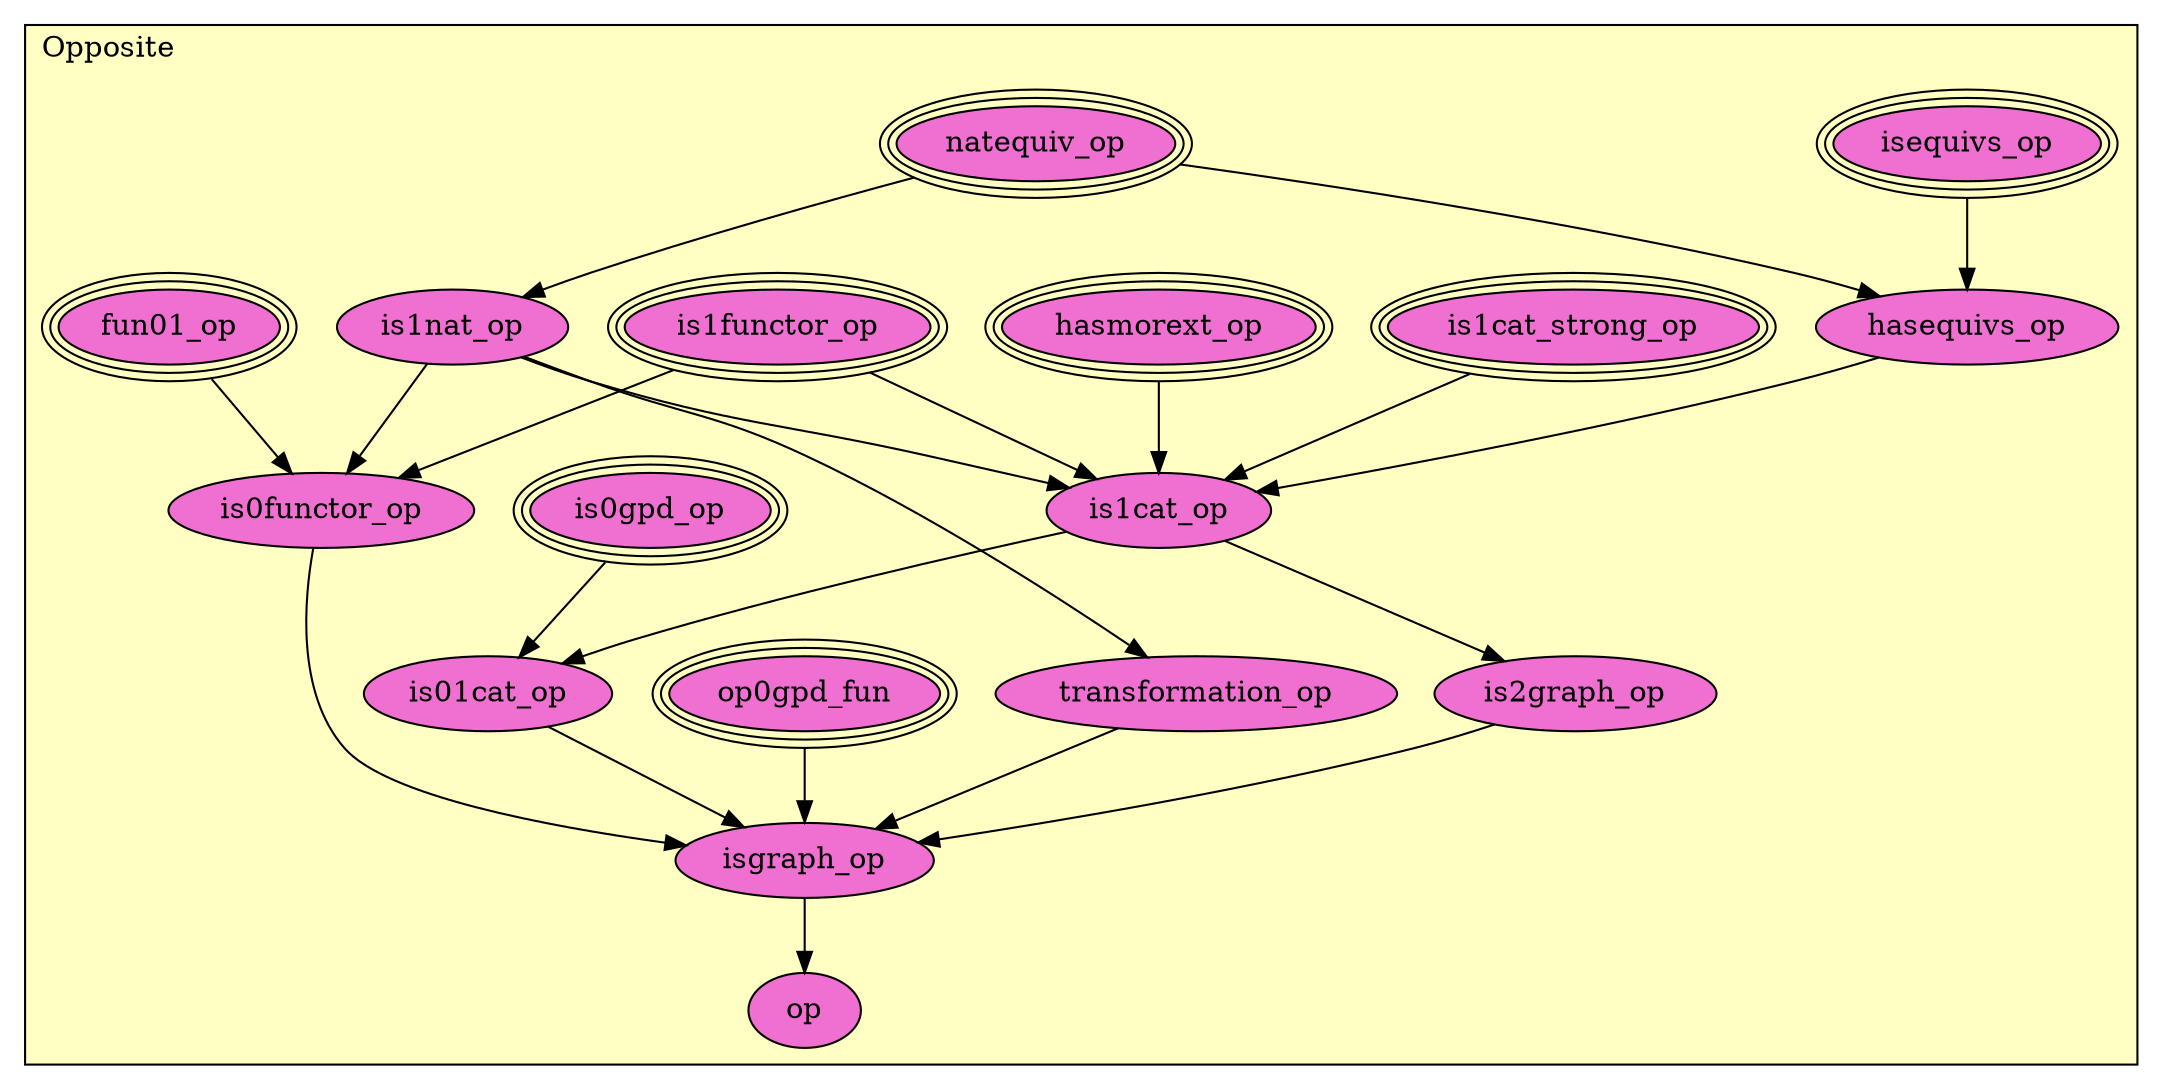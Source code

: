 digraph HoTT_WildCat_Opposite {
  graph [ratio=0.5]
  node [style=filled]
Opposite_natequiv_op [label="natequiv_op", URL=<Opposite.html#natequiv_op>, peripheries=3, fillcolor="#F070D1"] ;
Opposite_hasmorext_op [label="hasmorext_op", URL=<Opposite.html#hasmorext_op>, peripheries=3, fillcolor="#F070D1"] ;
Opposite_isequivs_op [label="isequivs_op", URL=<Opposite.html#isequivs_op>, peripheries=3, fillcolor="#F070D1"] ;
Opposite_hasequivs_op [label="hasequivs_op", URL=<Opposite.html#hasequivs_op>, fillcolor="#F070D1"] ;
Opposite_is1nat_op [label="is1nat_op", URL=<Opposite.html#is1nat_op>, fillcolor="#F070D1"] ;
Opposite_transformation_op [label="transformation_op", URL=<Opposite.html#transformation_op>, fillcolor="#F070D1"] ;
Opposite_fun01_op [label="fun01_op", URL=<Opposite.html#fun01_op>, peripheries=3, fillcolor="#F070D1"] ;
Opposite_is1functor_op [label="is1functor_op", URL=<Opposite.html#is1functor_op>, peripheries=3, fillcolor="#F070D1"] ;
Opposite_is0functor_op [label="is0functor_op", URL=<Opposite.html#is0functor_op>, fillcolor="#F070D1"] ;
Opposite_op0gpd_fun [label="op0gpd_fun", URL=<Opposite.html#op0gpd_fun>, peripheries=3, fillcolor="#F070D1"] ;
Opposite_is0gpd_op [label="is0gpd_op", URL=<Opposite.html#is0gpd_op>, peripheries=3, fillcolor="#F070D1"] ;
Opposite_is1cat_strong_op [label="is1cat_strong_op", URL=<Opposite.html#is1cat_strong_op>, peripheries=3, fillcolor="#F070D1"] ;
Opposite_is1cat_op [label="is1cat_op", URL=<Opposite.html#is1cat_op>, fillcolor="#F070D1"] ;
Opposite_is2graph_op [label="is2graph_op", URL=<Opposite.html#is2graph_op>, fillcolor="#F070D1"] ;
Opposite_is01cat_op [label="is01cat_op", URL=<Opposite.html#is01cat_op>, fillcolor="#F070D1"] ;
Opposite_isgraph_op [label="isgraph_op", URL=<Opposite.html#isgraph_op>, fillcolor="#F070D1"] ;
Opposite_op [label="op", URL=<Opposite.html#op>, fillcolor="#F070D1"] ;
  Opposite_natequiv_op -> Opposite_hasequivs_op [] ;
  Opposite_natequiv_op -> Opposite_is1nat_op [] ;
  Opposite_hasmorext_op -> Opposite_is1cat_op [] ;
  Opposite_isequivs_op -> Opposite_hasequivs_op [] ;
  Opposite_hasequivs_op -> Opposite_is1cat_op [] ;
  Opposite_is1nat_op -> Opposite_transformation_op [] ;
  Opposite_is1nat_op -> Opposite_is0functor_op [] ;
  Opposite_is1nat_op -> Opposite_is1cat_op [] ;
  Opposite_transformation_op -> Opposite_isgraph_op [] ;
  Opposite_fun01_op -> Opposite_is0functor_op [] ;
  Opposite_is1functor_op -> Opposite_is0functor_op [] ;
  Opposite_is1functor_op -> Opposite_is1cat_op [] ;
  Opposite_is0functor_op -> Opposite_isgraph_op [] ;
  Opposite_op0gpd_fun -> Opposite_isgraph_op [] ;
  Opposite_is0gpd_op -> Opposite_is01cat_op [] ;
  Opposite_is1cat_strong_op -> Opposite_is1cat_op [] ;
  Opposite_is1cat_op -> Opposite_is2graph_op [] ;
  Opposite_is1cat_op -> Opposite_is01cat_op [] ;
  Opposite_is2graph_op -> Opposite_isgraph_op [] ;
  Opposite_is01cat_op -> Opposite_isgraph_op [] ;
  Opposite_isgraph_op -> Opposite_op [] ;
subgraph cluster_Opposite { label="Opposite"; fillcolor="#FFFFC3"; labeljust=l; style=filled 
Opposite_op; Opposite_isgraph_op; Opposite_is01cat_op; Opposite_is2graph_op; Opposite_is1cat_op; Opposite_is1cat_strong_op; Opposite_is0gpd_op; Opposite_op0gpd_fun; Opposite_is0functor_op; Opposite_is1functor_op; Opposite_fun01_op; Opposite_transformation_op; Opposite_is1nat_op; Opposite_hasequivs_op; Opposite_isequivs_op; Opposite_hasmorext_op; Opposite_natequiv_op; };
} /* END */
